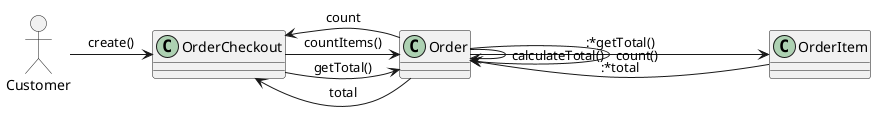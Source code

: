 @startuml

allowmixing
'top to bottom direction
'left to right direction

actor Customer
class OrderCheckout
class Order
class OrderItem


'1. User writes this code
'UP and LEFT invert directions changing the order the entities are rendered, it's better not to use them
Customer -> OrderCheckout: create()
  OrderCheckout -> Order: getTotal()
    Order -D> OrderItem: :*getTotal()
    OrderItem --> Order: :*total
    Order -> Order: calculateTotal()
    Order --> OrderCheckout: total
  OrderCheckout -> Order: countItems()
    Order -> Order: count()
    Order --> OrderCheckout: count


'2. PlantUML transforms the code to this
'Customer -R- OrderCheckout: 1: create() >
'
'OrderCheckout -R- Order: 1.1: getTotal()\n1.2: countItems() >
'OrderCheckout -R- Order
'Order .L. OrderCheckout: 1.1.4: total\n1.2.2: count >
'
'Order -U- OrderItem: 1.1.1 *: getTotal() >
'Order -U- OrderItem
'OrderItem .D. Order: 1.1.2 *: total >
'
'Order -- Order: 1.1.3: calculateTotal()\n1.2.1: count() >














'Best numeric approach?
'Customer -> OrderCheckout:     1: create()
'  OrderCheckout -> Order:      1.1: getTotal()
'    Order -> OrderItem:        1.1.1 *: getTotal()
'    OrderItem --> Order:       1.1.2 *: total
'    Order -> Order:            1.1.3: calculateTotal()
'    Order --> OrderCheckout:   1.1.4: total
'  OrderCheckout -> Order:      1.2: countItems()
'    Order -> Order:            1.2.1: count()
'    Order --> OrderCheckout:   1.2.2: count


'Alternative non-numeric approach
'Customer -> OrderCheckout: create()
'OrderCheckout -> Order: getTotal()
'Order -> OrderItem: :*getTotal()
'OrderItem --> Order: :*total
'Order -> Order: calculateTotal()
'Order --> OrderCheckout: total
'OrderCheckout -> Order: countItems()
'Order -> Order: count()
'Order --> OrderCheckout: count


'1: Customer -> OrderCheckout: create()
'1.1: OrderCheckout -> Order: getTotal()
'1.1.1 *: Order -> OrderItem: getTotal()
'1.1.2 *: OrderItem -> Order: total
'1.1.3: Order -> Order: calculateTotal()
'1.1.4: Order -> OrderCheckout: total
'1.2: OrderCheckout -> Order: countItems()
'1.2.1: Order -> Order: count()
'1.2.2: Order -> OrderCheckout: count


'Customer -> OrderCheckout: 1: create()
'OrderCheckout -> Order:    1.1: getTotal()
'Order -> OrderItem:        1.1.1 *: getTotal()
'OrderItem -> Order:        1.1.2 *: total
'Order -> Order:            1.1.3: calculateTotal()
'Order -> OrderCheckout:    1.1.4: total
'OrderCheckout -> Order:    1.2: countItems()
'Order -> Order:            1.2.1: count()
'Order -> OrderCheckout:    1.2.2: count

'OrderCheckout -- Order: 1.2: countItems() >
'Order - Order: 1.2.1: count() >
'Order .L. OrderCheckout: 1.2.2: count

@enduml
